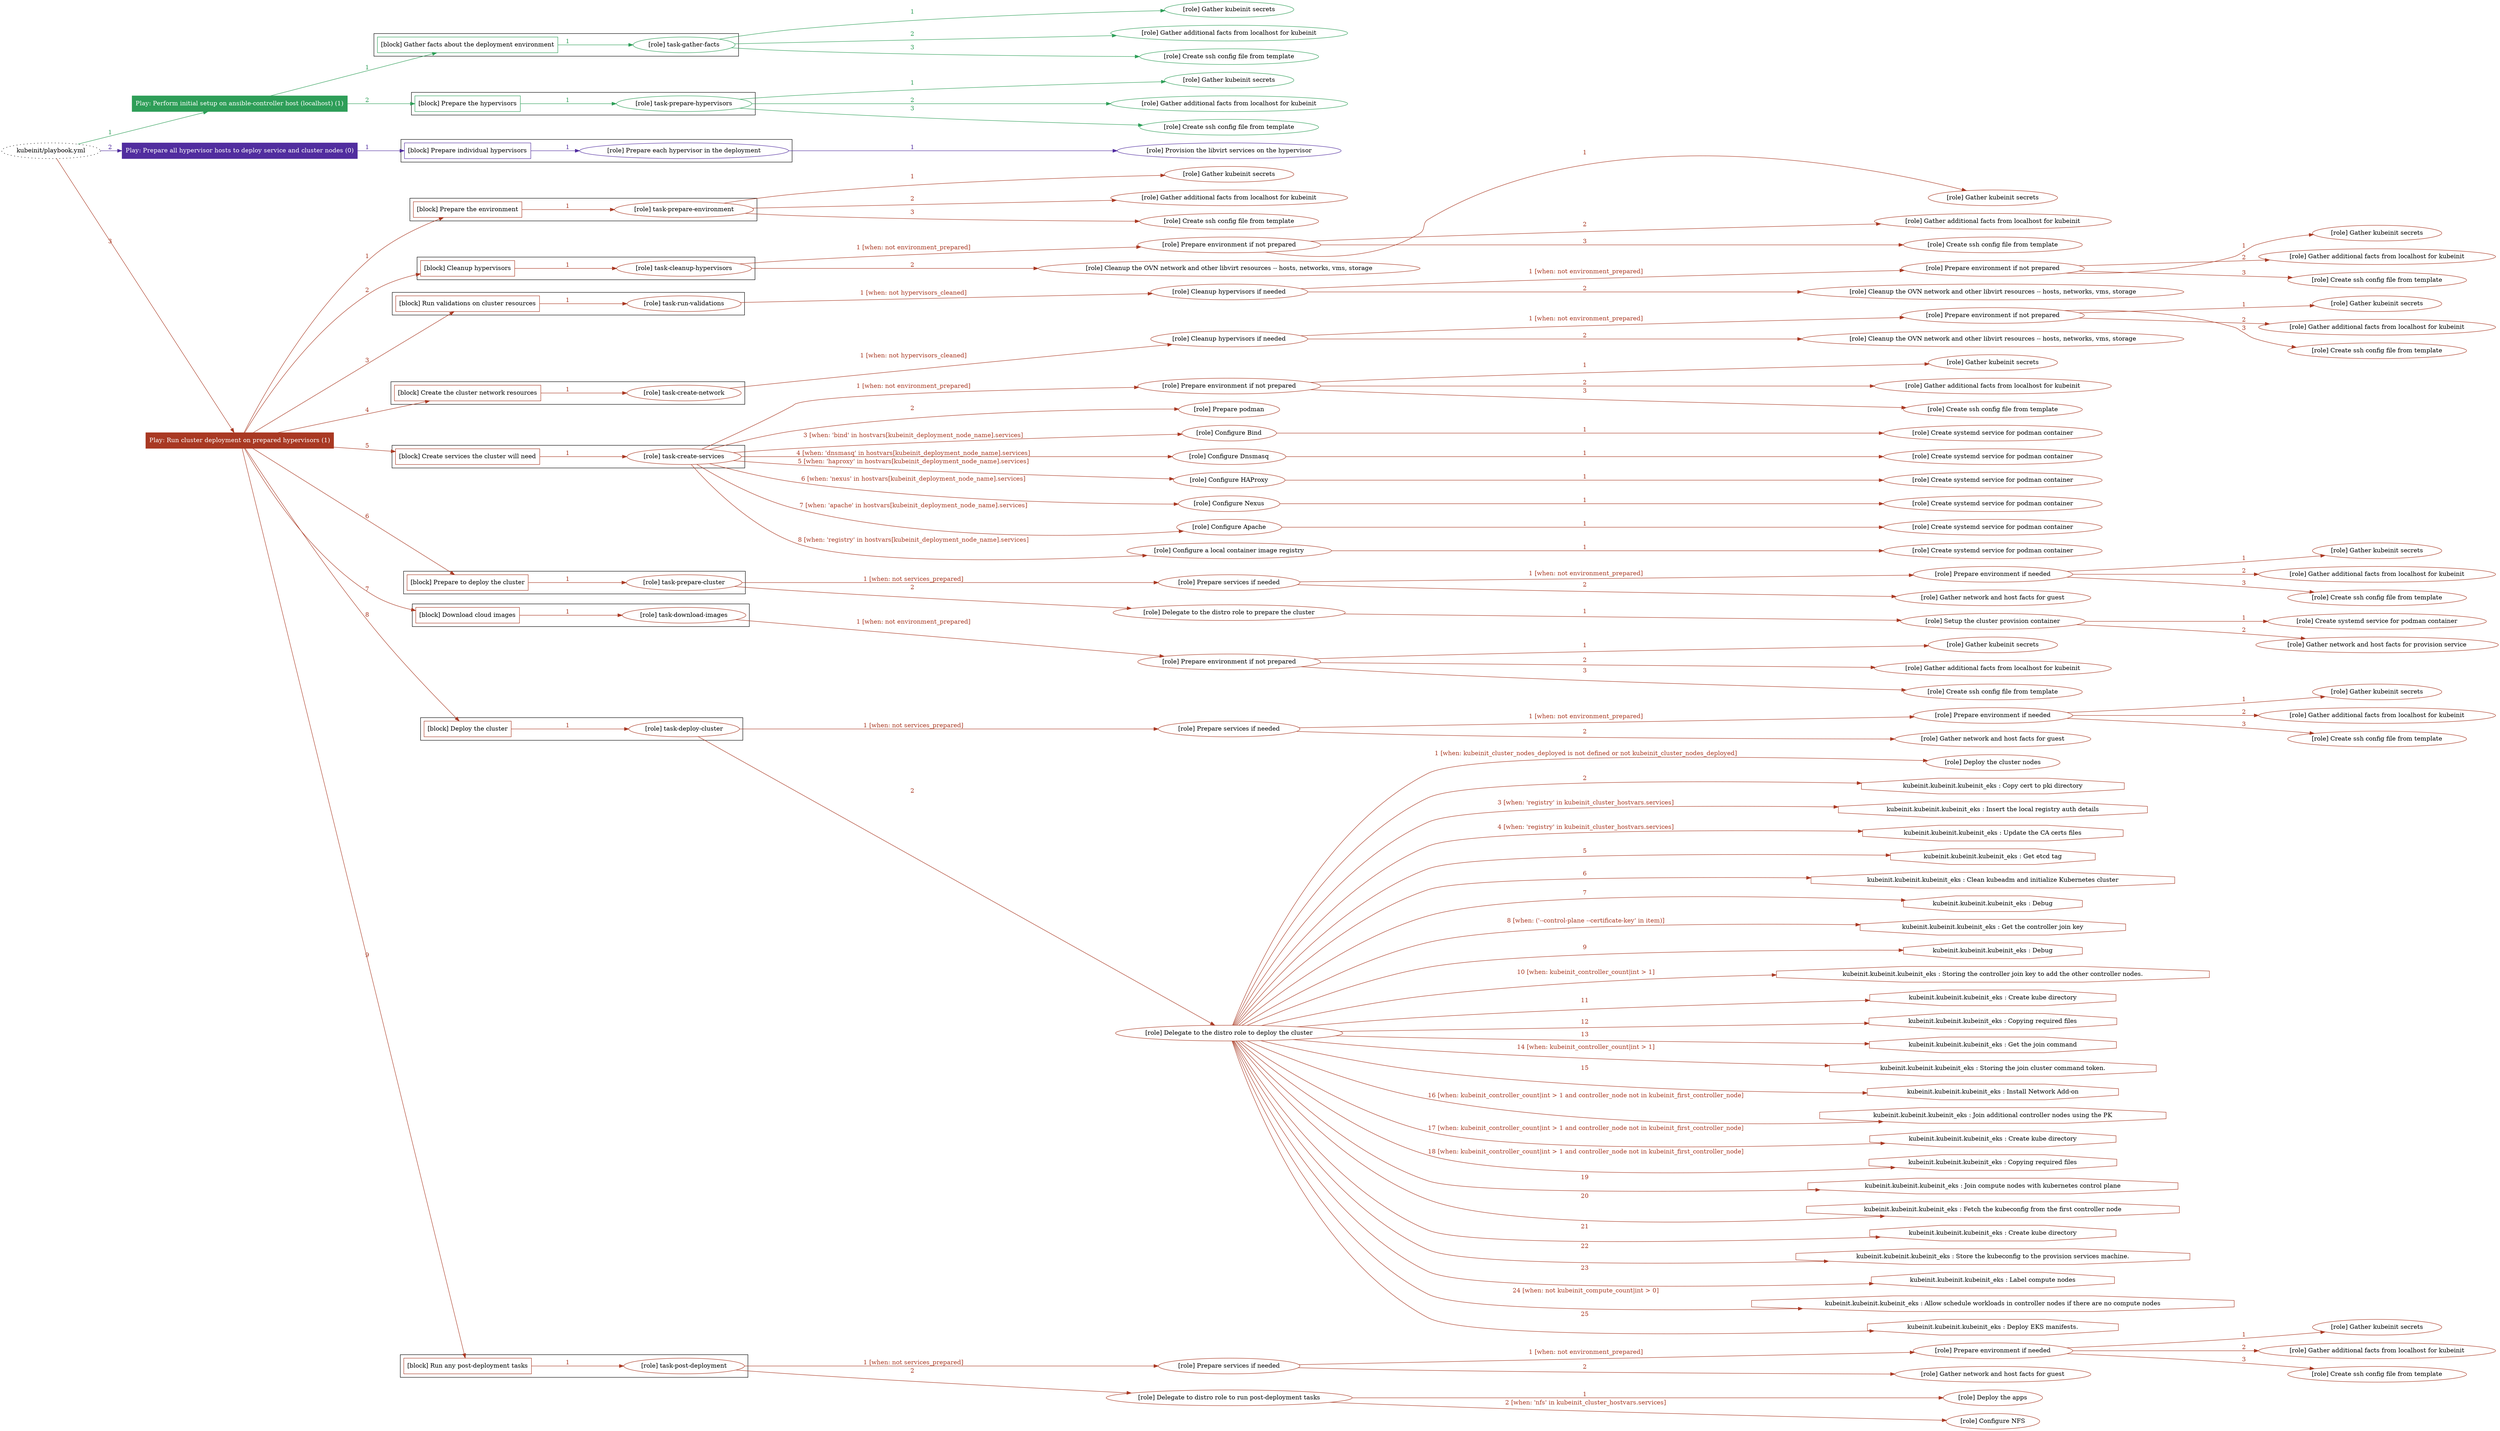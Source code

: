 digraph {
	graph [concentrate=true ordering=in rankdir=LR ratio=fill]
	edge [esep=5 sep=10]
	"kubeinit/playbook.yml" [URL="/home/runner/work/kubeinit/kubeinit/kubeinit/playbook.yml" id=playbook_929509b8 style=dotted]
	play_a7de0957 [label="Play: Perform initial setup on ansible-controller host (localhost) (1)" URL="/home/runner/work/kubeinit/kubeinit/kubeinit/playbook.yml" color="#2e9e58" fontcolor="#ffffff" id=play_a7de0957 shape=box style=filled tooltip=localhost]
	"kubeinit/playbook.yml" -> play_a7de0957 [label="1 " color="#2e9e58" fontcolor="#2e9e58" id=edge_74e0379c labeltooltip="1 " tooltip="1 "]
	subgraph "Gather kubeinit secrets" {
		role_e4b009ea [label="[role] Gather kubeinit secrets" URL="/home/runner/.ansible/collections/ansible_collections/kubeinit/kubeinit/roles/kubeinit_prepare/tasks/gather_kubeinit_facts.yml" color="#2e9e58" id=role_e4b009ea tooltip="Gather kubeinit secrets"]
	}
	subgraph "Gather additional facts from localhost for kubeinit" {
		role_6ecc01fb [label="[role] Gather additional facts from localhost for kubeinit" URL="/home/runner/.ansible/collections/ansible_collections/kubeinit/kubeinit/roles/kubeinit_prepare/tasks/gather_kubeinit_facts.yml" color="#2e9e58" id=role_6ecc01fb tooltip="Gather additional facts from localhost for kubeinit"]
	}
	subgraph "Create ssh config file from template" {
		role_7269801c [label="[role] Create ssh config file from template" URL="/home/runner/.ansible/collections/ansible_collections/kubeinit/kubeinit/roles/kubeinit_prepare/tasks/gather_kubeinit_facts.yml" color="#2e9e58" id=role_7269801c tooltip="Create ssh config file from template"]
	}
	subgraph "task-gather-facts" {
		role_0b125047 [label="[role] task-gather-facts" URL="/home/runner/work/kubeinit/kubeinit/kubeinit/playbook.yml" color="#2e9e58" id=role_0b125047 tooltip="task-gather-facts"]
		role_0b125047 -> role_e4b009ea [label="1 " color="#2e9e58" fontcolor="#2e9e58" id=edge_b37119e8 labeltooltip="1 " tooltip="1 "]
		role_0b125047 -> role_6ecc01fb [label="2 " color="#2e9e58" fontcolor="#2e9e58" id=edge_b61d05fc labeltooltip="2 " tooltip="2 "]
		role_0b125047 -> role_7269801c [label="3 " color="#2e9e58" fontcolor="#2e9e58" id=edge_65934ff9 labeltooltip="3 " tooltip="3 "]
	}
	subgraph "Gather kubeinit secrets" {
		role_c3716ffb [label="[role] Gather kubeinit secrets" URL="/home/runner/.ansible/collections/ansible_collections/kubeinit/kubeinit/roles/kubeinit_prepare/tasks/gather_kubeinit_facts.yml" color="#2e9e58" id=role_c3716ffb tooltip="Gather kubeinit secrets"]
	}
	subgraph "Gather additional facts from localhost for kubeinit" {
		role_d49ca750 [label="[role] Gather additional facts from localhost for kubeinit" URL="/home/runner/.ansible/collections/ansible_collections/kubeinit/kubeinit/roles/kubeinit_prepare/tasks/gather_kubeinit_facts.yml" color="#2e9e58" id=role_d49ca750 tooltip="Gather additional facts from localhost for kubeinit"]
	}
	subgraph "Create ssh config file from template" {
		role_971730e2 [label="[role] Create ssh config file from template" URL="/home/runner/.ansible/collections/ansible_collections/kubeinit/kubeinit/roles/kubeinit_prepare/tasks/gather_kubeinit_facts.yml" color="#2e9e58" id=role_971730e2 tooltip="Create ssh config file from template"]
	}
	subgraph "task-prepare-hypervisors" {
		role_3259714d [label="[role] task-prepare-hypervisors" URL="/home/runner/work/kubeinit/kubeinit/kubeinit/playbook.yml" color="#2e9e58" id=role_3259714d tooltip="task-prepare-hypervisors"]
		role_3259714d -> role_c3716ffb [label="1 " color="#2e9e58" fontcolor="#2e9e58" id=edge_ad3b9a0a labeltooltip="1 " tooltip="1 "]
		role_3259714d -> role_d49ca750 [label="2 " color="#2e9e58" fontcolor="#2e9e58" id=edge_572a6572 labeltooltip="2 " tooltip="2 "]
		role_3259714d -> role_971730e2 [label="3 " color="#2e9e58" fontcolor="#2e9e58" id=edge_ed250795 labeltooltip="3 " tooltip="3 "]
	}
	subgraph "Play: Perform initial setup on ansible-controller host (localhost) (1)" {
		play_a7de0957 -> block_5b4b49e7 [label=1 color="#2e9e58" fontcolor="#2e9e58" id=edge_e330174f labeltooltip=1 tooltip=1]
		subgraph cluster_block_5b4b49e7 {
			block_5b4b49e7 [label="[block] Gather facts about the deployment environment" URL="/home/runner/work/kubeinit/kubeinit/kubeinit/playbook.yml" color="#2e9e58" id=block_5b4b49e7 labeltooltip="Gather facts about the deployment environment" shape=box tooltip="Gather facts about the deployment environment"]
			block_5b4b49e7 -> role_0b125047 [label="1 " color="#2e9e58" fontcolor="#2e9e58" id=edge_b7bf0f36 labeltooltip="1 " tooltip="1 "]
		}
		play_a7de0957 -> block_30a3140c [label=2 color="#2e9e58" fontcolor="#2e9e58" id=edge_fcb5a6ab labeltooltip=2 tooltip=2]
		subgraph cluster_block_30a3140c {
			block_30a3140c [label="[block] Prepare the hypervisors" URL="/home/runner/work/kubeinit/kubeinit/kubeinit/playbook.yml" color="#2e9e58" id=block_30a3140c labeltooltip="Prepare the hypervisors" shape=box tooltip="Prepare the hypervisors"]
			block_30a3140c -> role_3259714d [label="1 " color="#2e9e58" fontcolor="#2e9e58" id=edge_c08095d6 labeltooltip="1 " tooltip="1 "]
		}
	}
	play_3c1daba5 [label="Play: Prepare all hypervisor hosts to deploy service and cluster nodes (0)" URL="/home/runner/work/kubeinit/kubeinit/kubeinit/playbook.yml" color="#512d9f" fontcolor="#ffffff" id=play_3c1daba5 shape=box style=filled tooltip="Play: Prepare all hypervisor hosts to deploy service and cluster nodes (0)"]
	"kubeinit/playbook.yml" -> play_3c1daba5 [label="2 " color="#512d9f" fontcolor="#512d9f" id=edge_dd2fa73d labeltooltip="2 " tooltip="2 "]
	subgraph "Provision the libvirt services on the hypervisor" {
		role_8c832a7b [label="[role] Provision the libvirt services on the hypervisor" URL="/home/runner/.ansible/collections/ansible_collections/kubeinit/kubeinit/roles/kubeinit_prepare/tasks/prepare_hypervisor.yml" color="#512d9f" id=role_8c832a7b tooltip="Provision the libvirt services on the hypervisor"]
	}
	subgraph "Prepare each hypervisor in the deployment" {
		role_7c8154df [label="[role] Prepare each hypervisor in the deployment" URL="/home/runner/work/kubeinit/kubeinit/kubeinit/playbook.yml" color="#512d9f" id=role_7c8154df tooltip="Prepare each hypervisor in the deployment"]
		role_7c8154df -> role_8c832a7b [label="1 " color="#512d9f" fontcolor="#512d9f" id=edge_bc65b745 labeltooltip="1 " tooltip="1 "]
	}
	subgraph "Play: Prepare all hypervisor hosts to deploy service and cluster nodes (0)" {
		play_3c1daba5 -> block_41402df5 [label=1 color="#512d9f" fontcolor="#512d9f" id=edge_1d45030a labeltooltip=1 tooltip=1]
		subgraph cluster_block_41402df5 {
			block_41402df5 [label="[block] Prepare individual hypervisors" URL="/home/runner/work/kubeinit/kubeinit/kubeinit/playbook.yml" color="#512d9f" id=block_41402df5 labeltooltip="Prepare individual hypervisors" shape=box tooltip="Prepare individual hypervisors"]
			block_41402df5 -> role_7c8154df [label="1 " color="#512d9f" fontcolor="#512d9f" id=edge_48c835b6 labeltooltip="1 " tooltip="1 "]
		}
	}
	play_01810317 [label="Play: Run cluster deployment on prepared hypervisors (1)" URL="/home/runner/work/kubeinit/kubeinit/kubeinit/playbook.yml" color="#a93923" fontcolor="#ffffff" id=play_01810317 shape=box style=filled tooltip=localhost]
	"kubeinit/playbook.yml" -> play_01810317 [label="3 " color="#a93923" fontcolor="#a93923" id=edge_86e1e51f labeltooltip="3 " tooltip="3 "]
	subgraph "Gather kubeinit secrets" {
		role_93a16e1d [label="[role] Gather kubeinit secrets" URL="/home/runner/.ansible/collections/ansible_collections/kubeinit/kubeinit/roles/kubeinit_prepare/tasks/gather_kubeinit_facts.yml" color="#a93923" id=role_93a16e1d tooltip="Gather kubeinit secrets"]
	}
	subgraph "Gather additional facts from localhost for kubeinit" {
		role_30919e88 [label="[role] Gather additional facts from localhost for kubeinit" URL="/home/runner/.ansible/collections/ansible_collections/kubeinit/kubeinit/roles/kubeinit_prepare/tasks/gather_kubeinit_facts.yml" color="#a93923" id=role_30919e88 tooltip="Gather additional facts from localhost for kubeinit"]
	}
	subgraph "Create ssh config file from template" {
		role_9b8306e0 [label="[role] Create ssh config file from template" URL="/home/runner/.ansible/collections/ansible_collections/kubeinit/kubeinit/roles/kubeinit_prepare/tasks/gather_kubeinit_facts.yml" color="#a93923" id=role_9b8306e0 tooltip="Create ssh config file from template"]
	}
	subgraph "task-prepare-environment" {
		role_ed6d29f5 [label="[role] task-prepare-environment" URL="/home/runner/work/kubeinit/kubeinit/kubeinit/playbook.yml" color="#a93923" id=role_ed6d29f5 tooltip="task-prepare-environment"]
		role_ed6d29f5 -> role_93a16e1d [label="1 " color="#a93923" fontcolor="#a93923" id=edge_1bf769b4 labeltooltip="1 " tooltip="1 "]
		role_ed6d29f5 -> role_30919e88 [label="2 " color="#a93923" fontcolor="#a93923" id=edge_03801ac3 labeltooltip="2 " tooltip="2 "]
		role_ed6d29f5 -> role_9b8306e0 [label="3 " color="#a93923" fontcolor="#a93923" id=edge_7b66a6e9 labeltooltip="3 " tooltip="3 "]
	}
	subgraph "Gather kubeinit secrets" {
		role_e60924bd [label="[role] Gather kubeinit secrets" URL="/home/runner/.ansible/collections/ansible_collections/kubeinit/kubeinit/roles/kubeinit_prepare/tasks/gather_kubeinit_facts.yml" color="#a93923" id=role_e60924bd tooltip="Gather kubeinit secrets"]
	}
	subgraph "Gather additional facts from localhost for kubeinit" {
		role_2000bdd0 [label="[role] Gather additional facts from localhost for kubeinit" URL="/home/runner/.ansible/collections/ansible_collections/kubeinit/kubeinit/roles/kubeinit_prepare/tasks/gather_kubeinit_facts.yml" color="#a93923" id=role_2000bdd0 tooltip="Gather additional facts from localhost for kubeinit"]
	}
	subgraph "Create ssh config file from template" {
		role_eaa293c6 [label="[role] Create ssh config file from template" URL="/home/runner/.ansible/collections/ansible_collections/kubeinit/kubeinit/roles/kubeinit_prepare/tasks/gather_kubeinit_facts.yml" color="#a93923" id=role_eaa293c6 tooltip="Create ssh config file from template"]
	}
	subgraph "Prepare environment if not prepared" {
		role_7a37cca3 [label="[role] Prepare environment if not prepared" URL="/home/runner/.ansible/collections/ansible_collections/kubeinit/kubeinit/roles/kubeinit_prepare/tasks/cleanup_hypervisors.yml" color="#a93923" id=role_7a37cca3 tooltip="Prepare environment if not prepared"]
		role_7a37cca3 -> role_e60924bd [label="1 " color="#a93923" fontcolor="#a93923" id=edge_67b0cb34 labeltooltip="1 " tooltip="1 "]
		role_7a37cca3 -> role_2000bdd0 [label="2 " color="#a93923" fontcolor="#a93923" id=edge_990752f6 labeltooltip="2 " tooltip="2 "]
		role_7a37cca3 -> role_eaa293c6 [label="3 " color="#a93923" fontcolor="#a93923" id=edge_1e9e115c labeltooltip="3 " tooltip="3 "]
	}
	subgraph "Cleanup the OVN network and other libvirt resources -- hosts, networks, vms, storage" {
		role_aa71f66b [label="[role] Cleanup the OVN network and other libvirt resources -- hosts, networks, vms, storage" URL="/home/runner/.ansible/collections/ansible_collections/kubeinit/kubeinit/roles/kubeinit_prepare/tasks/cleanup_hypervisors.yml" color="#a93923" id=role_aa71f66b tooltip="Cleanup the OVN network and other libvirt resources -- hosts, networks, vms, storage"]
	}
	subgraph "task-cleanup-hypervisors" {
		role_43d86804 [label="[role] task-cleanup-hypervisors" URL="/home/runner/work/kubeinit/kubeinit/kubeinit/playbook.yml" color="#a93923" id=role_43d86804 tooltip="task-cleanup-hypervisors"]
		role_43d86804 -> role_7a37cca3 [label="1 [when: not environment_prepared]" color="#a93923" fontcolor="#a93923" id=edge_99c01c65 labeltooltip="1 [when: not environment_prepared]" tooltip="1 [when: not environment_prepared]"]
		role_43d86804 -> role_aa71f66b [label="2 " color="#a93923" fontcolor="#a93923" id=edge_906cc14a labeltooltip="2 " tooltip="2 "]
	}
	subgraph "Gather kubeinit secrets" {
		role_5a381962 [label="[role] Gather kubeinit secrets" URL="/home/runner/.ansible/collections/ansible_collections/kubeinit/kubeinit/roles/kubeinit_prepare/tasks/gather_kubeinit_facts.yml" color="#a93923" id=role_5a381962 tooltip="Gather kubeinit secrets"]
	}
	subgraph "Gather additional facts from localhost for kubeinit" {
		role_d0d46f0e [label="[role] Gather additional facts from localhost for kubeinit" URL="/home/runner/.ansible/collections/ansible_collections/kubeinit/kubeinit/roles/kubeinit_prepare/tasks/gather_kubeinit_facts.yml" color="#a93923" id=role_d0d46f0e tooltip="Gather additional facts from localhost for kubeinit"]
	}
	subgraph "Create ssh config file from template" {
		role_f9811f6e [label="[role] Create ssh config file from template" URL="/home/runner/.ansible/collections/ansible_collections/kubeinit/kubeinit/roles/kubeinit_prepare/tasks/gather_kubeinit_facts.yml" color="#a93923" id=role_f9811f6e tooltip="Create ssh config file from template"]
	}
	subgraph "Prepare environment if not prepared" {
		role_43fd9b18 [label="[role] Prepare environment if not prepared" URL="/home/runner/.ansible/collections/ansible_collections/kubeinit/kubeinit/roles/kubeinit_prepare/tasks/cleanup_hypervisors.yml" color="#a93923" id=role_43fd9b18 tooltip="Prepare environment if not prepared"]
		role_43fd9b18 -> role_5a381962 [label="1 " color="#a93923" fontcolor="#a93923" id=edge_11c3fff2 labeltooltip="1 " tooltip="1 "]
		role_43fd9b18 -> role_d0d46f0e [label="2 " color="#a93923" fontcolor="#a93923" id=edge_a5b4b0e0 labeltooltip="2 " tooltip="2 "]
		role_43fd9b18 -> role_f9811f6e [label="3 " color="#a93923" fontcolor="#a93923" id=edge_1ea2e23b labeltooltip="3 " tooltip="3 "]
	}
	subgraph "Cleanup the OVN network and other libvirt resources -- hosts, networks, vms, storage" {
		role_9b5d19d7 [label="[role] Cleanup the OVN network and other libvirt resources -- hosts, networks, vms, storage" URL="/home/runner/.ansible/collections/ansible_collections/kubeinit/kubeinit/roles/kubeinit_prepare/tasks/cleanup_hypervisors.yml" color="#a93923" id=role_9b5d19d7 tooltip="Cleanup the OVN network and other libvirt resources -- hosts, networks, vms, storage"]
	}
	subgraph "Cleanup hypervisors if needed" {
		role_b0f97eac [label="[role] Cleanup hypervisors if needed" URL="/home/runner/.ansible/collections/ansible_collections/kubeinit/kubeinit/roles/kubeinit_validations/tasks/main.yml" color="#a93923" id=role_b0f97eac tooltip="Cleanup hypervisors if needed"]
		role_b0f97eac -> role_43fd9b18 [label="1 [when: not environment_prepared]" color="#a93923" fontcolor="#a93923" id=edge_95f950b6 labeltooltip="1 [when: not environment_prepared]" tooltip="1 [when: not environment_prepared]"]
		role_b0f97eac -> role_9b5d19d7 [label="2 " color="#a93923" fontcolor="#a93923" id=edge_04b6a3b3 labeltooltip="2 " tooltip="2 "]
	}
	subgraph "task-run-validations" {
		role_34e97a2b [label="[role] task-run-validations" URL="/home/runner/work/kubeinit/kubeinit/kubeinit/playbook.yml" color="#a93923" id=role_34e97a2b tooltip="task-run-validations"]
		role_34e97a2b -> role_b0f97eac [label="1 [when: not hypervisors_cleaned]" color="#a93923" fontcolor="#a93923" id=edge_cd976067 labeltooltip="1 [when: not hypervisors_cleaned]" tooltip="1 [when: not hypervisors_cleaned]"]
	}
	subgraph "Gather kubeinit secrets" {
		role_fd5c3713 [label="[role] Gather kubeinit secrets" URL="/home/runner/.ansible/collections/ansible_collections/kubeinit/kubeinit/roles/kubeinit_prepare/tasks/gather_kubeinit_facts.yml" color="#a93923" id=role_fd5c3713 tooltip="Gather kubeinit secrets"]
	}
	subgraph "Gather additional facts from localhost for kubeinit" {
		role_77ee71cc [label="[role] Gather additional facts from localhost for kubeinit" URL="/home/runner/.ansible/collections/ansible_collections/kubeinit/kubeinit/roles/kubeinit_prepare/tasks/gather_kubeinit_facts.yml" color="#a93923" id=role_77ee71cc tooltip="Gather additional facts from localhost for kubeinit"]
	}
	subgraph "Create ssh config file from template" {
		role_4a2cd01f [label="[role] Create ssh config file from template" URL="/home/runner/.ansible/collections/ansible_collections/kubeinit/kubeinit/roles/kubeinit_prepare/tasks/gather_kubeinit_facts.yml" color="#a93923" id=role_4a2cd01f tooltip="Create ssh config file from template"]
	}
	subgraph "Prepare environment if not prepared" {
		role_a8c6fff4 [label="[role] Prepare environment if not prepared" URL="/home/runner/.ansible/collections/ansible_collections/kubeinit/kubeinit/roles/kubeinit_prepare/tasks/cleanup_hypervisors.yml" color="#a93923" id=role_a8c6fff4 tooltip="Prepare environment if not prepared"]
		role_a8c6fff4 -> role_fd5c3713 [label="1 " color="#a93923" fontcolor="#a93923" id=edge_e3286121 labeltooltip="1 " tooltip="1 "]
		role_a8c6fff4 -> role_77ee71cc [label="2 " color="#a93923" fontcolor="#a93923" id=edge_4eba1ffb labeltooltip="2 " tooltip="2 "]
		role_a8c6fff4 -> role_4a2cd01f [label="3 " color="#a93923" fontcolor="#a93923" id=edge_4b63a3a1 labeltooltip="3 " tooltip="3 "]
	}
	subgraph "Cleanup the OVN network and other libvirt resources -- hosts, networks, vms, storage" {
		role_8feeb11c [label="[role] Cleanup the OVN network and other libvirt resources -- hosts, networks, vms, storage" URL="/home/runner/.ansible/collections/ansible_collections/kubeinit/kubeinit/roles/kubeinit_prepare/tasks/cleanup_hypervisors.yml" color="#a93923" id=role_8feeb11c tooltip="Cleanup the OVN network and other libvirt resources -- hosts, networks, vms, storage"]
	}
	subgraph "Cleanup hypervisors if needed" {
		role_d5de89a9 [label="[role] Cleanup hypervisors if needed" URL="/home/runner/.ansible/collections/ansible_collections/kubeinit/kubeinit/roles/kubeinit_libvirt/tasks/create_network.yml" color="#a93923" id=role_d5de89a9 tooltip="Cleanup hypervisors if needed"]
		role_d5de89a9 -> role_a8c6fff4 [label="1 [when: not environment_prepared]" color="#a93923" fontcolor="#a93923" id=edge_9b3bcb90 labeltooltip="1 [when: not environment_prepared]" tooltip="1 [when: not environment_prepared]"]
		role_d5de89a9 -> role_8feeb11c [label="2 " color="#a93923" fontcolor="#a93923" id=edge_ecd1f90d labeltooltip="2 " tooltip="2 "]
	}
	subgraph "task-create-network" {
		role_3d10a538 [label="[role] task-create-network" URL="/home/runner/work/kubeinit/kubeinit/kubeinit/playbook.yml" color="#a93923" id=role_3d10a538 tooltip="task-create-network"]
		role_3d10a538 -> role_d5de89a9 [label="1 [when: not hypervisors_cleaned]" color="#a93923" fontcolor="#a93923" id=edge_8a1ab251 labeltooltip="1 [when: not hypervisors_cleaned]" tooltip="1 [when: not hypervisors_cleaned]"]
	}
	subgraph "Gather kubeinit secrets" {
		role_a116c6ff [label="[role] Gather kubeinit secrets" URL="/home/runner/.ansible/collections/ansible_collections/kubeinit/kubeinit/roles/kubeinit_prepare/tasks/gather_kubeinit_facts.yml" color="#a93923" id=role_a116c6ff tooltip="Gather kubeinit secrets"]
	}
	subgraph "Gather additional facts from localhost for kubeinit" {
		role_469d3b3e [label="[role] Gather additional facts from localhost for kubeinit" URL="/home/runner/.ansible/collections/ansible_collections/kubeinit/kubeinit/roles/kubeinit_prepare/tasks/gather_kubeinit_facts.yml" color="#a93923" id=role_469d3b3e tooltip="Gather additional facts from localhost for kubeinit"]
	}
	subgraph "Create ssh config file from template" {
		role_311c5be7 [label="[role] Create ssh config file from template" URL="/home/runner/.ansible/collections/ansible_collections/kubeinit/kubeinit/roles/kubeinit_prepare/tasks/gather_kubeinit_facts.yml" color="#a93923" id=role_311c5be7 tooltip="Create ssh config file from template"]
	}
	subgraph "Prepare environment if not prepared" {
		role_01bd5de0 [label="[role] Prepare environment if not prepared" URL="/home/runner/.ansible/collections/ansible_collections/kubeinit/kubeinit/roles/kubeinit_services/tasks/main.yml" color="#a93923" id=role_01bd5de0 tooltip="Prepare environment if not prepared"]
		role_01bd5de0 -> role_a116c6ff [label="1 " color="#a93923" fontcolor="#a93923" id=edge_efa1cef9 labeltooltip="1 " tooltip="1 "]
		role_01bd5de0 -> role_469d3b3e [label="2 " color="#a93923" fontcolor="#a93923" id=edge_17bfd0a3 labeltooltip="2 " tooltip="2 "]
		role_01bd5de0 -> role_311c5be7 [label="3 " color="#a93923" fontcolor="#a93923" id=edge_3158e2f9 labeltooltip="3 " tooltip="3 "]
	}
	subgraph "Prepare podman" {
		role_76a6b59a [label="[role] Prepare podman" URL="/home/runner/.ansible/collections/ansible_collections/kubeinit/kubeinit/roles/kubeinit_services/tasks/00_create_service_pod.yml" color="#a93923" id=role_76a6b59a tooltip="Prepare podman"]
	}
	subgraph "Create systemd service for podman container" {
		role_865185cb [label="[role] Create systemd service for podman container" URL="/home/runner/.ansible/collections/ansible_collections/kubeinit/kubeinit/roles/kubeinit_bind/tasks/main.yml" color="#a93923" id=role_865185cb tooltip="Create systemd service for podman container"]
	}
	subgraph "Configure Bind" {
		role_e86f0e1a [label="[role] Configure Bind" URL="/home/runner/.ansible/collections/ansible_collections/kubeinit/kubeinit/roles/kubeinit_services/tasks/start_services_containers.yml" color="#a93923" id=role_e86f0e1a tooltip="Configure Bind"]
		role_e86f0e1a -> role_865185cb [label="1 " color="#a93923" fontcolor="#a93923" id=edge_54eb2cb7 labeltooltip="1 " tooltip="1 "]
	}
	subgraph "Create systemd service for podman container" {
		role_03baafa9 [label="[role] Create systemd service for podman container" URL="/home/runner/.ansible/collections/ansible_collections/kubeinit/kubeinit/roles/kubeinit_dnsmasq/tasks/main.yml" color="#a93923" id=role_03baafa9 tooltip="Create systemd service for podman container"]
	}
	subgraph "Configure Dnsmasq" {
		role_5f5a081c [label="[role] Configure Dnsmasq" URL="/home/runner/.ansible/collections/ansible_collections/kubeinit/kubeinit/roles/kubeinit_services/tasks/start_services_containers.yml" color="#a93923" id=role_5f5a081c tooltip="Configure Dnsmasq"]
		role_5f5a081c -> role_03baafa9 [label="1 " color="#a93923" fontcolor="#a93923" id=edge_29ef76c5 labeltooltip="1 " tooltip="1 "]
	}
	subgraph "Create systemd service for podman container" {
		role_8a965f01 [label="[role] Create systemd service for podman container" URL="/home/runner/.ansible/collections/ansible_collections/kubeinit/kubeinit/roles/kubeinit_haproxy/tasks/main.yml" color="#a93923" id=role_8a965f01 tooltip="Create systemd service for podman container"]
	}
	subgraph "Configure HAProxy" {
		role_da06e6fb [label="[role] Configure HAProxy" URL="/home/runner/.ansible/collections/ansible_collections/kubeinit/kubeinit/roles/kubeinit_services/tasks/start_services_containers.yml" color="#a93923" id=role_da06e6fb tooltip="Configure HAProxy"]
		role_da06e6fb -> role_8a965f01 [label="1 " color="#a93923" fontcolor="#a93923" id=edge_5d1308a1 labeltooltip="1 " tooltip="1 "]
	}
	subgraph "Create systemd service for podman container" {
		role_bf163a57 [label="[role] Create systemd service for podman container" URL="/home/runner/.ansible/collections/ansible_collections/kubeinit/kubeinit/roles/kubeinit_nexus/tasks/main.yml" color="#a93923" id=role_bf163a57 tooltip="Create systemd service for podman container"]
	}
	subgraph "Configure Nexus" {
		role_10e1c156 [label="[role] Configure Nexus" URL="/home/runner/.ansible/collections/ansible_collections/kubeinit/kubeinit/roles/kubeinit_services/tasks/start_services_containers.yml" color="#a93923" id=role_10e1c156 tooltip="Configure Nexus"]
		role_10e1c156 -> role_bf163a57 [label="1 " color="#a93923" fontcolor="#a93923" id=edge_9f4eab52 labeltooltip="1 " tooltip="1 "]
	}
	subgraph "Create systemd service for podman container" {
		role_1307ecd2 [label="[role] Create systemd service for podman container" URL="/home/runner/.ansible/collections/ansible_collections/kubeinit/kubeinit/roles/kubeinit_apache/tasks/main.yml" color="#a93923" id=role_1307ecd2 tooltip="Create systemd service for podman container"]
	}
	subgraph "Configure Apache" {
		role_8f69de41 [label="[role] Configure Apache" URL="/home/runner/.ansible/collections/ansible_collections/kubeinit/kubeinit/roles/kubeinit_services/tasks/start_services_containers.yml" color="#a93923" id=role_8f69de41 tooltip="Configure Apache"]
		role_8f69de41 -> role_1307ecd2 [label="1 " color="#a93923" fontcolor="#a93923" id=edge_76b08245 labeltooltip="1 " tooltip="1 "]
	}
	subgraph "Create systemd service for podman container" {
		role_32f008ed [label="[role] Create systemd service for podman container" URL="/home/runner/.ansible/collections/ansible_collections/kubeinit/kubeinit/roles/kubeinit_registry/tasks/main.yml" color="#a93923" id=role_32f008ed tooltip="Create systemd service for podman container"]
	}
	subgraph "Configure a local container image registry" {
		role_b2b766d6 [label="[role] Configure a local container image registry" URL="/home/runner/.ansible/collections/ansible_collections/kubeinit/kubeinit/roles/kubeinit_services/tasks/start_services_containers.yml" color="#a93923" id=role_b2b766d6 tooltip="Configure a local container image registry"]
		role_b2b766d6 -> role_32f008ed [label="1 " color="#a93923" fontcolor="#a93923" id=edge_466f9bd8 labeltooltip="1 " tooltip="1 "]
	}
	subgraph "task-create-services" {
		role_ec206b45 [label="[role] task-create-services" URL="/home/runner/work/kubeinit/kubeinit/kubeinit/playbook.yml" color="#a93923" id=role_ec206b45 tooltip="task-create-services"]
		role_ec206b45 -> role_01bd5de0 [label="1 [when: not environment_prepared]" color="#a93923" fontcolor="#a93923" id=edge_b10a3fa5 labeltooltip="1 [when: not environment_prepared]" tooltip="1 [when: not environment_prepared]"]
		role_ec206b45 -> role_76a6b59a [label="2 " color="#a93923" fontcolor="#a93923" id=edge_89214518 labeltooltip="2 " tooltip="2 "]
		role_ec206b45 -> role_e86f0e1a [label="3 [when: 'bind' in hostvars[kubeinit_deployment_node_name].services]" color="#a93923" fontcolor="#a93923" id=edge_adddb23a labeltooltip="3 [when: 'bind' in hostvars[kubeinit_deployment_node_name].services]" tooltip="3 [when: 'bind' in hostvars[kubeinit_deployment_node_name].services]"]
		role_ec206b45 -> role_5f5a081c [label="4 [when: 'dnsmasq' in hostvars[kubeinit_deployment_node_name].services]" color="#a93923" fontcolor="#a93923" id=edge_0a3c0843 labeltooltip="4 [when: 'dnsmasq' in hostvars[kubeinit_deployment_node_name].services]" tooltip="4 [when: 'dnsmasq' in hostvars[kubeinit_deployment_node_name].services]"]
		role_ec206b45 -> role_da06e6fb [label="5 [when: 'haproxy' in hostvars[kubeinit_deployment_node_name].services]" color="#a93923" fontcolor="#a93923" id=edge_42ae285a labeltooltip="5 [when: 'haproxy' in hostvars[kubeinit_deployment_node_name].services]" tooltip="5 [when: 'haproxy' in hostvars[kubeinit_deployment_node_name].services]"]
		role_ec206b45 -> role_10e1c156 [label="6 [when: 'nexus' in hostvars[kubeinit_deployment_node_name].services]" color="#a93923" fontcolor="#a93923" id=edge_67afe8b0 labeltooltip="6 [when: 'nexus' in hostvars[kubeinit_deployment_node_name].services]" tooltip="6 [when: 'nexus' in hostvars[kubeinit_deployment_node_name].services]"]
		role_ec206b45 -> role_8f69de41 [label="7 [when: 'apache' in hostvars[kubeinit_deployment_node_name].services]" color="#a93923" fontcolor="#a93923" id=edge_9293a92c labeltooltip="7 [when: 'apache' in hostvars[kubeinit_deployment_node_name].services]" tooltip="7 [when: 'apache' in hostvars[kubeinit_deployment_node_name].services]"]
		role_ec206b45 -> role_b2b766d6 [label="8 [when: 'registry' in hostvars[kubeinit_deployment_node_name].services]" color="#a93923" fontcolor="#a93923" id=edge_9570faad labeltooltip="8 [when: 'registry' in hostvars[kubeinit_deployment_node_name].services]" tooltip="8 [when: 'registry' in hostvars[kubeinit_deployment_node_name].services]"]
	}
	subgraph "Gather kubeinit secrets" {
		role_40646a11 [label="[role] Gather kubeinit secrets" URL="/home/runner/.ansible/collections/ansible_collections/kubeinit/kubeinit/roles/kubeinit_prepare/tasks/gather_kubeinit_facts.yml" color="#a93923" id=role_40646a11 tooltip="Gather kubeinit secrets"]
	}
	subgraph "Gather additional facts from localhost for kubeinit" {
		role_81b8a820 [label="[role] Gather additional facts from localhost for kubeinit" URL="/home/runner/.ansible/collections/ansible_collections/kubeinit/kubeinit/roles/kubeinit_prepare/tasks/gather_kubeinit_facts.yml" color="#a93923" id=role_81b8a820 tooltip="Gather additional facts from localhost for kubeinit"]
	}
	subgraph "Create ssh config file from template" {
		role_ae1c0656 [label="[role] Create ssh config file from template" URL="/home/runner/.ansible/collections/ansible_collections/kubeinit/kubeinit/roles/kubeinit_prepare/tasks/gather_kubeinit_facts.yml" color="#a93923" id=role_ae1c0656 tooltip="Create ssh config file from template"]
	}
	subgraph "Prepare environment if needed" {
		role_44c20157 [label="[role] Prepare environment if needed" URL="/home/runner/.ansible/collections/ansible_collections/kubeinit/kubeinit/roles/kubeinit_services/tasks/prepare_services.yml" color="#a93923" id=role_44c20157 tooltip="Prepare environment if needed"]
		role_44c20157 -> role_40646a11 [label="1 " color="#a93923" fontcolor="#a93923" id=edge_5d7bb06e labeltooltip="1 " tooltip="1 "]
		role_44c20157 -> role_81b8a820 [label="2 " color="#a93923" fontcolor="#a93923" id=edge_65cea95e labeltooltip="2 " tooltip="2 "]
		role_44c20157 -> role_ae1c0656 [label="3 " color="#a93923" fontcolor="#a93923" id=edge_0b82292c labeltooltip="3 " tooltip="3 "]
	}
	subgraph "Gather network and host facts for guest" {
		role_91c946bd [label="[role] Gather network and host facts for guest" URL="/home/runner/.ansible/collections/ansible_collections/kubeinit/kubeinit/roles/kubeinit_services/tasks/prepare_services.yml" color="#a93923" id=role_91c946bd tooltip="Gather network and host facts for guest"]
	}
	subgraph "Prepare services if needed" {
		role_0a4327b9 [label="[role] Prepare services if needed" URL="/home/runner/.ansible/collections/ansible_collections/kubeinit/kubeinit/roles/kubeinit_prepare/tasks/prepare_cluster.yml" color="#a93923" id=role_0a4327b9 tooltip="Prepare services if needed"]
		role_0a4327b9 -> role_44c20157 [label="1 [when: not environment_prepared]" color="#a93923" fontcolor="#a93923" id=edge_9ba1822a labeltooltip="1 [when: not environment_prepared]" tooltip="1 [when: not environment_prepared]"]
		role_0a4327b9 -> role_91c946bd [label="2 " color="#a93923" fontcolor="#a93923" id=edge_4e083542 labeltooltip="2 " tooltip="2 "]
	}
	subgraph "Create systemd service for podman container" {
		role_2b94e5cf [label="[role] Create systemd service for podman container" URL="/home/runner/.ansible/collections/ansible_collections/kubeinit/kubeinit/roles/kubeinit_services/tasks/create_provision_container.yml" color="#a93923" id=role_2b94e5cf tooltip="Create systemd service for podman container"]
	}
	subgraph "Gather network and host facts for provision service" {
		role_6512630a [label="[role] Gather network and host facts for provision service" URL="/home/runner/.ansible/collections/ansible_collections/kubeinit/kubeinit/roles/kubeinit_services/tasks/create_provision_container.yml" color="#a93923" id=role_6512630a tooltip="Gather network and host facts for provision service"]
	}
	subgraph "Setup the cluster provision container" {
		role_060dfa91 [label="[role] Setup the cluster provision container" URL="/home/runner/.ansible/collections/ansible_collections/kubeinit/kubeinit/roles/kubeinit_eks/tasks/prepare_cluster.yml" color="#a93923" id=role_060dfa91 tooltip="Setup the cluster provision container"]
		role_060dfa91 -> role_2b94e5cf [label="1 " color="#a93923" fontcolor="#a93923" id=edge_cc05d1ec labeltooltip="1 " tooltip="1 "]
		role_060dfa91 -> role_6512630a [label="2 " color="#a93923" fontcolor="#a93923" id=edge_74270103 labeltooltip="2 " tooltip="2 "]
	}
	subgraph "Delegate to the distro role to prepare the cluster" {
		role_7e9b7a78 [label="[role] Delegate to the distro role to prepare the cluster" URL="/home/runner/.ansible/collections/ansible_collections/kubeinit/kubeinit/roles/kubeinit_prepare/tasks/prepare_cluster.yml" color="#a93923" id=role_7e9b7a78 tooltip="Delegate to the distro role to prepare the cluster"]
		role_7e9b7a78 -> role_060dfa91 [label="1 " color="#a93923" fontcolor="#a93923" id=edge_2f060e66 labeltooltip="1 " tooltip="1 "]
	}
	subgraph "task-prepare-cluster" {
		role_efc74f5c [label="[role] task-prepare-cluster" URL="/home/runner/work/kubeinit/kubeinit/kubeinit/playbook.yml" color="#a93923" id=role_efc74f5c tooltip="task-prepare-cluster"]
		role_efc74f5c -> role_0a4327b9 [label="1 [when: not services_prepared]" color="#a93923" fontcolor="#a93923" id=edge_700303eb labeltooltip="1 [when: not services_prepared]" tooltip="1 [when: not services_prepared]"]
		role_efc74f5c -> role_7e9b7a78 [label="2 " color="#a93923" fontcolor="#a93923" id=edge_8c777d1e labeltooltip="2 " tooltip="2 "]
	}
	subgraph "Gather kubeinit secrets" {
		role_95cf3710 [label="[role] Gather kubeinit secrets" URL="/home/runner/.ansible/collections/ansible_collections/kubeinit/kubeinit/roles/kubeinit_prepare/tasks/gather_kubeinit_facts.yml" color="#a93923" id=role_95cf3710 tooltip="Gather kubeinit secrets"]
	}
	subgraph "Gather additional facts from localhost for kubeinit" {
		role_5cee5f94 [label="[role] Gather additional facts from localhost for kubeinit" URL="/home/runner/.ansible/collections/ansible_collections/kubeinit/kubeinit/roles/kubeinit_prepare/tasks/gather_kubeinit_facts.yml" color="#a93923" id=role_5cee5f94 tooltip="Gather additional facts from localhost for kubeinit"]
	}
	subgraph "Create ssh config file from template" {
		role_d4008869 [label="[role] Create ssh config file from template" URL="/home/runner/.ansible/collections/ansible_collections/kubeinit/kubeinit/roles/kubeinit_prepare/tasks/gather_kubeinit_facts.yml" color="#a93923" id=role_d4008869 tooltip="Create ssh config file from template"]
	}
	subgraph "Prepare environment if not prepared" {
		role_70fe3046 [label="[role] Prepare environment if not prepared" URL="/home/runner/.ansible/collections/ansible_collections/kubeinit/kubeinit/roles/kubeinit_libvirt/tasks/download_cloud_images.yml" color="#a93923" id=role_70fe3046 tooltip="Prepare environment if not prepared"]
		role_70fe3046 -> role_95cf3710 [label="1 " color="#a93923" fontcolor="#a93923" id=edge_959209a2 labeltooltip="1 " tooltip="1 "]
		role_70fe3046 -> role_5cee5f94 [label="2 " color="#a93923" fontcolor="#a93923" id=edge_081b2f42 labeltooltip="2 " tooltip="2 "]
		role_70fe3046 -> role_d4008869 [label="3 " color="#a93923" fontcolor="#a93923" id=edge_03321c49 labeltooltip="3 " tooltip="3 "]
	}
	subgraph "task-download-images" {
		role_c5d9d499 [label="[role] task-download-images" URL="/home/runner/work/kubeinit/kubeinit/kubeinit/playbook.yml" color="#a93923" id=role_c5d9d499 tooltip="task-download-images"]
		role_c5d9d499 -> role_70fe3046 [label="1 [when: not environment_prepared]" color="#a93923" fontcolor="#a93923" id=edge_592a6012 labeltooltip="1 [when: not environment_prepared]" tooltip="1 [when: not environment_prepared]"]
	}
	subgraph "Gather kubeinit secrets" {
		role_f6e4e72c [label="[role] Gather kubeinit secrets" URL="/home/runner/.ansible/collections/ansible_collections/kubeinit/kubeinit/roles/kubeinit_prepare/tasks/gather_kubeinit_facts.yml" color="#a93923" id=role_f6e4e72c tooltip="Gather kubeinit secrets"]
	}
	subgraph "Gather additional facts from localhost for kubeinit" {
		role_3b1f6500 [label="[role] Gather additional facts from localhost for kubeinit" URL="/home/runner/.ansible/collections/ansible_collections/kubeinit/kubeinit/roles/kubeinit_prepare/tasks/gather_kubeinit_facts.yml" color="#a93923" id=role_3b1f6500 tooltip="Gather additional facts from localhost for kubeinit"]
	}
	subgraph "Create ssh config file from template" {
		role_3a7801ac [label="[role] Create ssh config file from template" URL="/home/runner/.ansible/collections/ansible_collections/kubeinit/kubeinit/roles/kubeinit_prepare/tasks/gather_kubeinit_facts.yml" color="#a93923" id=role_3a7801ac tooltip="Create ssh config file from template"]
	}
	subgraph "Prepare environment if needed" {
		role_142c636a [label="[role] Prepare environment if needed" URL="/home/runner/.ansible/collections/ansible_collections/kubeinit/kubeinit/roles/kubeinit_services/tasks/prepare_services.yml" color="#a93923" id=role_142c636a tooltip="Prepare environment if needed"]
		role_142c636a -> role_f6e4e72c [label="1 " color="#a93923" fontcolor="#a93923" id=edge_c3b35fa9 labeltooltip="1 " tooltip="1 "]
		role_142c636a -> role_3b1f6500 [label="2 " color="#a93923" fontcolor="#a93923" id=edge_c33b64e2 labeltooltip="2 " tooltip="2 "]
		role_142c636a -> role_3a7801ac [label="3 " color="#a93923" fontcolor="#a93923" id=edge_f3d72a7e labeltooltip="3 " tooltip="3 "]
	}
	subgraph "Gather network and host facts for guest" {
		role_51161f07 [label="[role] Gather network and host facts for guest" URL="/home/runner/.ansible/collections/ansible_collections/kubeinit/kubeinit/roles/kubeinit_services/tasks/prepare_services.yml" color="#a93923" id=role_51161f07 tooltip="Gather network and host facts for guest"]
	}
	subgraph "Prepare services if needed" {
		role_1179a922 [label="[role] Prepare services if needed" URL="/home/runner/.ansible/collections/ansible_collections/kubeinit/kubeinit/roles/kubeinit_prepare/tasks/deploy_cluster.yml" color="#a93923" id=role_1179a922 tooltip="Prepare services if needed"]
		role_1179a922 -> role_142c636a [label="1 [when: not environment_prepared]" color="#a93923" fontcolor="#a93923" id=edge_bb9df298 labeltooltip="1 [when: not environment_prepared]" tooltip="1 [when: not environment_prepared]"]
		role_1179a922 -> role_51161f07 [label="2 " color="#a93923" fontcolor="#a93923" id=edge_401e7909 labeltooltip="2 " tooltip="2 "]
	}
	subgraph "Deploy the cluster nodes" {
		role_9d5f4450 [label="[role] Deploy the cluster nodes" URL="/home/runner/.ansible/collections/ansible_collections/kubeinit/kubeinit/roles/kubeinit_eks/tasks/main.yml" color="#a93923" id=role_9d5f4450 tooltip="Deploy the cluster nodes"]
	}
	subgraph "Delegate to the distro role to deploy the cluster" {
		role_642ec4f3 [label="[role] Delegate to the distro role to deploy the cluster" URL="/home/runner/.ansible/collections/ansible_collections/kubeinit/kubeinit/roles/kubeinit_prepare/tasks/deploy_cluster.yml" color="#a93923" id=role_642ec4f3 tooltip="Delegate to the distro role to deploy the cluster"]
		role_642ec4f3 -> role_9d5f4450 [label="1 [when: kubeinit_cluster_nodes_deployed is not defined or not kubeinit_cluster_nodes_deployed]" color="#a93923" fontcolor="#a93923" id=edge_6a64416d labeltooltip="1 [when: kubeinit_cluster_nodes_deployed is not defined or not kubeinit_cluster_nodes_deployed]" tooltip="1 [when: kubeinit_cluster_nodes_deployed is not defined or not kubeinit_cluster_nodes_deployed]"]
		task_7f316908 [label="kubeinit.kubeinit.kubeinit_eks : Copy cert to pki directory" URL="/home/runner/.ansible/collections/ansible_collections/kubeinit/kubeinit/roles/kubeinit_eks/tasks/main.yml" color="#a93923" id=task_7f316908 shape=octagon tooltip="kubeinit.kubeinit.kubeinit_eks : Copy cert to pki directory"]
		role_642ec4f3 -> task_7f316908 [label="2 " color="#a93923" fontcolor="#a93923" id=edge_baeb7817 labeltooltip="2 " tooltip="2 "]
		task_67eda593 [label="kubeinit.kubeinit.kubeinit_eks : Insert the local registry auth details" URL="/home/runner/.ansible/collections/ansible_collections/kubeinit/kubeinit/roles/kubeinit_eks/tasks/main.yml" color="#a93923" id=task_67eda593 shape=octagon tooltip="kubeinit.kubeinit.kubeinit_eks : Insert the local registry auth details"]
		role_642ec4f3 -> task_67eda593 [label="3 [when: 'registry' in kubeinit_cluster_hostvars.services]" color="#a93923" fontcolor="#a93923" id=edge_bc094a42 labeltooltip="3 [when: 'registry' in kubeinit_cluster_hostvars.services]" tooltip="3 [when: 'registry' in kubeinit_cluster_hostvars.services]"]
		task_1da7b092 [label="kubeinit.kubeinit.kubeinit_eks : Update the CA certs files" URL="/home/runner/.ansible/collections/ansible_collections/kubeinit/kubeinit/roles/kubeinit_eks/tasks/main.yml" color="#a93923" id=task_1da7b092 shape=octagon tooltip="kubeinit.kubeinit.kubeinit_eks : Update the CA certs files"]
		role_642ec4f3 -> task_1da7b092 [label="4 [when: 'registry' in kubeinit_cluster_hostvars.services]" color="#a93923" fontcolor="#a93923" id=edge_31cdfcf3 labeltooltip="4 [when: 'registry' in kubeinit_cluster_hostvars.services]" tooltip="4 [when: 'registry' in kubeinit_cluster_hostvars.services]"]
		task_98953841 [label="kubeinit.kubeinit.kubeinit_eks : Get etcd tag" URL="/home/runner/.ansible/collections/ansible_collections/kubeinit/kubeinit/roles/kubeinit_eks/tasks/main.yml" color="#a93923" id=task_98953841 shape=octagon tooltip="kubeinit.kubeinit.kubeinit_eks : Get etcd tag"]
		role_642ec4f3 -> task_98953841 [label="5 " color="#a93923" fontcolor="#a93923" id=edge_bc9b70f0 labeltooltip="5 " tooltip="5 "]
		task_6d57ddf3 [label="kubeinit.kubeinit.kubeinit_eks : Clean kubeadm and initialize Kubernetes cluster" URL="/home/runner/.ansible/collections/ansible_collections/kubeinit/kubeinit/roles/kubeinit_eks/tasks/main.yml" color="#a93923" id=task_6d57ddf3 shape=octagon tooltip="kubeinit.kubeinit.kubeinit_eks : Clean kubeadm and initialize Kubernetes cluster"]
		role_642ec4f3 -> task_6d57ddf3 [label="6 " color="#a93923" fontcolor="#a93923" id=edge_4f75d12c labeltooltip="6 " tooltip="6 "]
		task_4335580f [label="kubeinit.kubeinit.kubeinit_eks : Debug" URL="/home/runner/.ansible/collections/ansible_collections/kubeinit/kubeinit/roles/kubeinit_eks/tasks/main.yml" color="#a93923" id=task_4335580f shape=octagon tooltip="kubeinit.kubeinit.kubeinit_eks : Debug"]
		role_642ec4f3 -> task_4335580f [label="7 " color="#a93923" fontcolor="#a93923" id=edge_d84c03a0 labeltooltip="7 " tooltip="7 "]
		task_159e9d1a [label="kubeinit.kubeinit.kubeinit_eks : Get the controller join key" URL="/home/runner/.ansible/collections/ansible_collections/kubeinit/kubeinit/roles/kubeinit_eks/tasks/main.yml" color="#a93923" id=task_159e9d1a shape=octagon tooltip="kubeinit.kubeinit.kubeinit_eks : Get the controller join key"]
		role_642ec4f3 -> task_159e9d1a [label="8 [when: ('--control-plane --certificate-key' in item)]" color="#a93923" fontcolor="#a93923" id=edge_9cca30e2 labeltooltip="8 [when: ('--control-plane --certificate-key' in item)]" tooltip="8 [when: ('--control-plane --certificate-key' in item)]"]
		task_00c58ef4 [label="kubeinit.kubeinit.kubeinit_eks : Debug" URL="/home/runner/.ansible/collections/ansible_collections/kubeinit/kubeinit/roles/kubeinit_eks/tasks/main.yml" color="#a93923" id=task_00c58ef4 shape=octagon tooltip="kubeinit.kubeinit.kubeinit_eks : Debug"]
		role_642ec4f3 -> task_00c58ef4 [label="9 " color="#a93923" fontcolor="#a93923" id=edge_c05dfe7f labeltooltip="9 " tooltip="9 "]
		task_ca767b32 [label="kubeinit.kubeinit.kubeinit_eks : Storing the controller join key to add the other controller nodes." URL="/home/runner/.ansible/collections/ansible_collections/kubeinit/kubeinit/roles/kubeinit_eks/tasks/main.yml" color="#a93923" id=task_ca767b32 shape=octagon tooltip="kubeinit.kubeinit.kubeinit_eks : Storing the controller join key to add the other controller nodes."]
		role_642ec4f3 -> task_ca767b32 [label="10 [when: kubeinit_controller_count|int > 1]" color="#a93923" fontcolor="#a93923" id=edge_25394f98 labeltooltip="10 [when: kubeinit_controller_count|int > 1]" tooltip="10 [when: kubeinit_controller_count|int > 1]"]
		task_55cde0cc [label="kubeinit.kubeinit.kubeinit_eks : Create kube directory" URL="/home/runner/.ansible/collections/ansible_collections/kubeinit/kubeinit/roles/kubeinit_eks/tasks/main.yml" color="#a93923" id=task_55cde0cc shape=octagon tooltip="kubeinit.kubeinit.kubeinit_eks : Create kube directory"]
		role_642ec4f3 -> task_55cde0cc [label="11 " color="#a93923" fontcolor="#a93923" id=edge_894f548b labeltooltip="11 " tooltip="11 "]
		task_129f0bff [label="kubeinit.kubeinit.kubeinit_eks : Copying required files" URL="/home/runner/.ansible/collections/ansible_collections/kubeinit/kubeinit/roles/kubeinit_eks/tasks/main.yml" color="#a93923" id=task_129f0bff shape=octagon tooltip="kubeinit.kubeinit.kubeinit_eks : Copying required files"]
		role_642ec4f3 -> task_129f0bff [label="12 " color="#a93923" fontcolor="#a93923" id=edge_a70f0760 labeltooltip="12 " tooltip="12 "]
		task_20e22b9c [label="kubeinit.kubeinit.kubeinit_eks : Get the join command" URL="/home/runner/.ansible/collections/ansible_collections/kubeinit/kubeinit/roles/kubeinit_eks/tasks/main.yml" color="#a93923" id=task_20e22b9c shape=octagon tooltip="kubeinit.kubeinit.kubeinit_eks : Get the join command"]
		role_642ec4f3 -> task_20e22b9c [label="13 " color="#a93923" fontcolor="#a93923" id=edge_f7b12678 labeltooltip="13 " tooltip="13 "]
		task_c7236155 [label="kubeinit.kubeinit.kubeinit_eks : Storing the join cluster command token." URL="/home/runner/.ansible/collections/ansible_collections/kubeinit/kubeinit/roles/kubeinit_eks/tasks/main.yml" color="#a93923" id=task_c7236155 shape=octagon tooltip="kubeinit.kubeinit.kubeinit_eks : Storing the join cluster command token."]
		role_642ec4f3 -> task_c7236155 [label="14 [when: kubeinit_controller_count|int > 1]" color="#a93923" fontcolor="#a93923" id=edge_3c9be14d labeltooltip="14 [when: kubeinit_controller_count|int > 1]" tooltip="14 [when: kubeinit_controller_count|int > 1]"]
		task_25bcc08e [label="kubeinit.kubeinit.kubeinit_eks : Install Network Add-on" URL="/home/runner/.ansible/collections/ansible_collections/kubeinit/kubeinit/roles/kubeinit_eks/tasks/main.yml" color="#a93923" id=task_25bcc08e shape=octagon tooltip="kubeinit.kubeinit.kubeinit_eks : Install Network Add-on"]
		role_642ec4f3 -> task_25bcc08e [label="15 " color="#a93923" fontcolor="#a93923" id=edge_d56a3517 labeltooltip="15 " tooltip="15 "]
		task_7b9d0e23 [label="kubeinit.kubeinit.kubeinit_eks : Join additional controller nodes using the PK" URL="/home/runner/.ansible/collections/ansible_collections/kubeinit/kubeinit/roles/kubeinit_eks/tasks/main.yml" color="#a93923" id=task_7b9d0e23 shape=octagon tooltip="kubeinit.kubeinit.kubeinit_eks : Join additional controller nodes using the PK"]
		role_642ec4f3 -> task_7b9d0e23 [label="16 [when: kubeinit_controller_count|int > 1 and controller_node not in kubeinit_first_controller_node]" color="#a93923" fontcolor="#a93923" id=edge_0511696c labeltooltip="16 [when: kubeinit_controller_count|int > 1 and controller_node not in kubeinit_first_controller_node]" tooltip="16 [when: kubeinit_controller_count|int > 1 and controller_node not in kubeinit_first_controller_node]"]
		task_b526dbb0 [label="kubeinit.kubeinit.kubeinit_eks : Create kube directory" URL="/home/runner/.ansible/collections/ansible_collections/kubeinit/kubeinit/roles/kubeinit_eks/tasks/main.yml" color="#a93923" id=task_b526dbb0 shape=octagon tooltip="kubeinit.kubeinit.kubeinit_eks : Create kube directory"]
		role_642ec4f3 -> task_b526dbb0 [label="17 [when: kubeinit_controller_count|int > 1 and controller_node not in kubeinit_first_controller_node]" color="#a93923" fontcolor="#a93923" id=edge_3ed80b86 labeltooltip="17 [when: kubeinit_controller_count|int > 1 and controller_node not in kubeinit_first_controller_node]" tooltip="17 [when: kubeinit_controller_count|int > 1 and controller_node not in kubeinit_first_controller_node]"]
		task_40f4eb61 [label="kubeinit.kubeinit.kubeinit_eks : Copying required files" URL="/home/runner/.ansible/collections/ansible_collections/kubeinit/kubeinit/roles/kubeinit_eks/tasks/main.yml" color="#a93923" id=task_40f4eb61 shape=octagon tooltip="kubeinit.kubeinit.kubeinit_eks : Copying required files"]
		role_642ec4f3 -> task_40f4eb61 [label="18 [when: kubeinit_controller_count|int > 1 and controller_node not in kubeinit_first_controller_node]" color="#a93923" fontcolor="#a93923" id=edge_7453e2d6 labeltooltip="18 [when: kubeinit_controller_count|int > 1 and controller_node not in kubeinit_first_controller_node]" tooltip="18 [when: kubeinit_controller_count|int > 1 and controller_node not in kubeinit_first_controller_node]"]
		task_162fc4d6 [label="kubeinit.kubeinit.kubeinit_eks : Join compute nodes with kubernetes control plane" URL="/home/runner/.ansible/collections/ansible_collections/kubeinit/kubeinit/roles/kubeinit_eks/tasks/main.yml" color="#a93923" id=task_162fc4d6 shape=octagon tooltip="kubeinit.kubeinit.kubeinit_eks : Join compute nodes with kubernetes control plane"]
		role_642ec4f3 -> task_162fc4d6 [label="19 " color="#a93923" fontcolor="#a93923" id=edge_da4eb46c labeltooltip="19 " tooltip="19 "]
		task_6b46626d [label="kubeinit.kubeinit.kubeinit_eks : Fetch the kubeconfig from the first controller node" URL="/home/runner/.ansible/collections/ansible_collections/kubeinit/kubeinit/roles/kubeinit_eks/tasks/main.yml" color="#a93923" id=task_6b46626d shape=octagon tooltip="kubeinit.kubeinit.kubeinit_eks : Fetch the kubeconfig from the first controller node"]
		role_642ec4f3 -> task_6b46626d [label="20 " color="#a93923" fontcolor="#a93923" id=edge_ff6b8f18 labeltooltip="20 " tooltip="20 "]
		task_bc9cc7f6 [label="kubeinit.kubeinit.kubeinit_eks : Create kube directory" URL="/home/runner/.ansible/collections/ansible_collections/kubeinit/kubeinit/roles/kubeinit_eks/tasks/main.yml" color="#a93923" id=task_bc9cc7f6 shape=octagon tooltip="kubeinit.kubeinit.kubeinit_eks : Create kube directory"]
		role_642ec4f3 -> task_bc9cc7f6 [label="21 " color="#a93923" fontcolor="#a93923" id=edge_4fc25248 labeltooltip="21 " tooltip="21 "]
		task_fa84afba [label="kubeinit.kubeinit.kubeinit_eks : Store the kubeconfig to the provision services machine." URL="/home/runner/.ansible/collections/ansible_collections/kubeinit/kubeinit/roles/kubeinit_eks/tasks/main.yml" color="#a93923" id=task_fa84afba shape=octagon tooltip="kubeinit.kubeinit.kubeinit_eks : Store the kubeconfig to the provision services machine."]
		role_642ec4f3 -> task_fa84afba [label="22 " color="#a93923" fontcolor="#a93923" id=edge_4819088a labeltooltip="22 " tooltip="22 "]
		task_c48c3327 [label="kubeinit.kubeinit.kubeinit_eks : Label compute nodes" URL="/home/runner/.ansible/collections/ansible_collections/kubeinit/kubeinit/roles/kubeinit_eks/tasks/main.yml" color="#a93923" id=task_c48c3327 shape=octagon tooltip="kubeinit.kubeinit.kubeinit_eks : Label compute nodes"]
		role_642ec4f3 -> task_c48c3327 [label="23 " color="#a93923" fontcolor="#a93923" id=edge_38cfa09b labeltooltip="23 " tooltip="23 "]
		task_06086e80 [label="kubeinit.kubeinit.kubeinit_eks : Allow schedule workloads in controller nodes if there are no compute nodes" URL="/home/runner/.ansible/collections/ansible_collections/kubeinit/kubeinit/roles/kubeinit_eks/tasks/main.yml" color="#a93923" id=task_06086e80 shape=octagon tooltip="kubeinit.kubeinit.kubeinit_eks : Allow schedule workloads in controller nodes if there are no compute nodes"]
		role_642ec4f3 -> task_06086e80 [label="24 [when: not kubeinit_compute_count|int > 0]" color="#a93923" fontcolor="#a93923" id=edge_846496dd labeltooltip="24 [when: not kubeinit_compute_count|int > 0]" tooltip="24 [when: not kubeinit_compute_count|int > 0]"]
		task_c14cb485 [label="kubeinit.kubeinit.kubeinit_eks : Deploy EKS manifests." URL="/home/runner/.ansible/collections/ansible_collections/kubeinit/kubeinit/roles/kubeinit_eks/tasks/main.yml" color="#a93923" id=task_c14cb485 shape=octagon tooltip="kubeinit.kubeinit.kubeinit_eks : Deploy EKS manifests."]
		role_642ec4f3 -> task_c14cb485 [label="25 " color="#a93923" fontcolor="#a93923" id=edge_556ff7da labeltooltip="25 " tooltip="25 "]
	}
	subgraph "task-deploy-cluster" {
		role_77f89a90 [label="[role] task-deploy-cluster" URL="/home/runner/work/kubeinit/kubeinit/kubeinit/playbook.yml" color="#a93923" id=role_77f89a90 tooltip="task-deploy-cluster"]
		role_77f89a90 -> role_1179a922 [label="1 [when: not services_prepared]" color="#a93923" fontcolor="#a93923" id=edge_41eef042 labeltooltip="1 [when: not services_prepared]" tooltip="1 [when: not services_prepared]"]
		role_77f89a90 -> role_642ec4f3 [label="2 " color="#a93923" fontcolor="#a93923" id=edge_5308d0eb labeltooltip="2 " tooltip="2 "]
	}
	subgraph "Gather kubeinit secrets" {
		role_077b765b [label="[role] Gather kubeinit secrets" URL="/home/runner/.ansible/collections/ansible_collections/kubeinit/kubeinit/roles/kubeinit_prepare/tasks/gather_kubeinit_facts.yml" color="#a93923" id=role_077b765b tooltip="Gather kubeinit secrets"]
	}
	subgraph "Gather additional facts from localhost for kubeinit" {
		role_9793ec0e [label="[role] Gather additional facts from localhost for kubeinit" URL="/home/runner/.ansible/collections/ansible_collections/kubeinit/kubeinit/roles/kubeinit_prepare/tasks/gather_kubeinit_facts.yml" color="#a93923" id=role_9793ec0e tooltip="Gather additional facts from localhost for kubeinit"]
	}
	subgraph "Create ssh config file from template" {
		role_0b92ba3e [label="[role] Create ssh config file from template" URL="/home/runner/.ansible/collections/ansible_collections/kubeinit/kubeinit/roles/kubeinit_prepare/tasks/gather_kubeinit_facts.yml" color="#a93923" id=role_0b92ba3e tooltip="Create ssh config file from template"]
	}
	subgraph "Prepare environment if needed" {
		role_dcd577b3 [label="[role] Prepare environment if needed" URL="/home/runner/.ansible/collections/ansible_collections/kubeinit/kubeinit/roles/kubeinit_services/tasks/prepare_services.yml" color="#a93923" id=role_dcd577b3 tooltip="Prepare environment if needed"]
		role_dcd577b3 -> role_077b765b [label="1 " color="#a93923" fontcolor="#a93923" id=edge_5acf0a89 labeltooltip="1 " tooltip="1 "]
		role_dcd577b3 -> role_9793ec0e [label="2 " color="#a93923" fontcolor="#a93923" id=edge_fde10dec labeltooltip="2 " tooltip="2 "]
		role_dcd577b3 -> role_0b92ba3e [label="3 " color="#a93923" fontcolor="#a93923" id=edge_d16e86c6 labeltooltip="3 " tooltip="3 "]
	}
	subgraph "Gather network and host facts for guest" {
		role_cd1ab2a0 [label="[role] Gather network and host facts for guest" URL="/home/runner/.ansible/collections/ansible_collections/kubeinit/kubeinit/roles/kubeinit_services/tasks/prepare_services.yml" color="#a93923" id=role_cd1ab2a0 tooltip="Gather network and host facts for guest"]
	}
	subgraph "Prepare services if needed" {
		role_8669d722 [label="[role] Prepare services if needed" URL="/home/runner/.ansible/collections/ansible_collections/kubeinit/kubeinit/roles/kubeinit_prepare/tasks/post_deployment.yml" color="#a93923" id=role_8669d722 tooltip="Prepare services if needed"]
		role_8669d722 -> role_dcd577b3 [label="1 [when: not environment_prepared]" color="#a93923" fontcolor="#a93923" id=edge_6f4e334c labeltooltip="1 [when: not environment_prepared]" tooltip="1 [when: not environment_prepared]"]
		role_8669d722 -> role_cd1ab2a0 [label="2 " color="#a93923" fontcolor="#a93923" id=edge_749ae4b8 labeltooltip="2 " tooltip="2 "]
	}
	subgraph "Deploy the apps" {
		role_db394314 [label="[role] Deploy the apps" URL="/home/runner/.ansible/collections/ansible_collections/kubeinit/kubeinit/roles/kubeinit_eks/tasks/post_deployment_tasks.yml" color="#a93923" id=role_db394314 tooltip="Deploy the apps"]
	}
	subgraph "Configure NFS" {
		role_629cf127 [label="[role] Configure NFS" URL="/home/runner/.ansible/collections/ansible_collections/kubeinit/kubeinit/roles/kubeinit_eks/tasks/post_deployment_tasks.yml" color="#a93923" id=role_629cf127 tooltip="Configure NFS"]
	}
	subgraph "Delegate to distro role to run post-deployment tasks" {
		role_b405207e [label="[role] Delegate to distro role to run post-deployment tasks" URL="/home/runner/.ansible/collections/ansible_collections/kubeinit/kubeinit/roles/kubeinit_prepare/tasks/post_deployment.yml" color="#a93923" id=role_b405207e tooltip="Delegate to distro role to run post-deployment tasks"]
		role_b405207e -> role_db394314 [label="1 " color="#a93923" fontcolor="#a93923" id=edge_ca9c6a9f labeltooltip="1 " tooltip="1 "]
		role_b405207e -> role_629cf127 [label="2 [when: 'nfs' in kubeinit_cluster_hostvars.services]" color="#a93923" fontcolor="#a93923" id=edge_1b5e1530 labeltooltip="2 [when: 'nfs' in kubeinit_cluster_hostvars.services]" tooltip="2 [when: 'nfs' in kubeinit_cluster_hostvars.services]"]
	}
	subgraph "task-post-deployment" {
		role_22ed2f88 [label="[role] task-post-deployment" URL="/home/runner/work/kubeinit/kubeinit/kubeinit/playbook.yml" color="#a93923" id=role_22ed2f88 tooltip="task-post-deployment"]
		role_22ed2f88 -> role_8669d722 [label="1 [when: not services_prepared]" color="#a93923" fontcolor="#a93923" id=edge_846c2274 labeltooltip="1 [when: not services_prepared]" tooltip="1 [when: not services_prepared]"]
		role_22ed2f88 -> role_b405207e [label="2 " color="#a93923" fontcolor="#a93923" id=edge_dc089f7e labeltooltip="2 " tooltip="2 "]
	}
	subgraph "Play: Run cluster deployment on prepared hypervisors (1)" {
		play_01810317 -> block_944b8033 [label=1 color="#a93923" fontcolor="#a93923" id=edge_5bde81bc labeltooltip=1 tooltip=1]
		subgraph cluster_block_944b8033 {
			block_944b8033 [label="[block] Prepare the environment" URL="/home/runner/work/kubeinit/kubeinit/kubeinit/playbook.yml" color="#a93923" id=block_944b8033 labeltooltip="Prepare the environment" shape=box tooltip="Prepare the environment"]
			block_944b8033 -> role_ed6d29f5 [label="1 " color="#a93923" fontcolor="#a93923" id=edge_fe283416 labeltooltip="1 " tooltip="1 "]
		}
		play_01810317 -> block_449f3dc1 [label=2 color="#a93923" fontcolor="#a93923" id=edge_46c62507 labeltooltip=2 tooltip=2]
		subgraph cluster_block_449f3dc1 {
			block_449f3dc1 [label="[block] Cleanup hypervisors" URL="/home/runner/work/kubeinit/kubeinit/kubeinit/playbook.yml" color="#a93923" id=block_449f3dc1 labeltooltip="Cleanup hypervisors" shape=box tooltip="Cleanup hypervisors"]
			block_449f3dc1 -> role_43d86804 [label="1 " color="#a93923" fontcolor="#a93923" id=edge_3216c977 labeltooltip="1 " tooltip="1 "]
		}
		play_01810317 -> block_078f4775 [label=3 color="#a93923" fontcolor="#a93923" id=edge_00c0441a labeltooltip=3 tooltip=3]
		subgraph cluster_block_078f4775 {
			block_078f4775 [label="[block] Run validations on cluster resources" URL="/home/runner/work/kubeinit/kubeinit/kubeinit/playbook.yml" color="#a93923" id=block_078f4775 labeltooltip="Run validations on cluster resources" shape=box tooltip="Run validations on cluster resources"]
			block_078f4775 -> role_34e97a2b [label="1 " color="#a93923" fontcolor="#a93923" id=edge_d24c6d15 labeltooltip="1 " tooltip="1 "]
		}
		play_01810317 -> block_405d4295 [label=4 color="#a93923" fontcolor="#a93923" id=edge_d168d32c labeltooltip=4 tooltip=4]
		subgraph cluster_block_405d4295 {
			block_405d4295 [label="[block] Create the cluster network resources" URL="/home/runner/work/kubeinit/kubeinit/kubeinit/playbook.yml" color="#a93923" id=block_405d4295 labeltooltip="Create the cluster network resources" shape=box tooltip="Create the cluster network resources"]
			block_405d4295 -> role_3d10a538 [label="1 " color="#a93923" fontcolor="#a93923" id=edge_214ef69a labeltooltip="1 " tooltip="1 "]
		}
		play_01810317 -> block_d380f4d8 [label=5 color="#a93923" fontcolor="#a93923" id=edge_0946a1c9 labeltooltip=5 tooltip=5]
		subgraph cluster_block_d380f4d8 {
			block_d380f4d8 [label="[block] Create services the cluster will need" URL="/home/runner/work/kubeinit/kubeinit/kubeinit/playbook.yml" color="#a93923" id=block_d380f4d8 labeltooltip="Create services the cluster will need" shape=box tooltip="Create services the cluster will need"]
			block_d380f4d8 -> role_ec206b45 [label="1 " color="#a93923" fontcolor="#a93923" id=edge_dcd71974 labeltooltip="1 " tooltip="1 "]
		}
		play_01810317 -> block_d95066a4 [label=6 color="#a93923" fontcolor="#a93923" id=edge_13e869ba labeltooltip=6 tooltip=6]
		subgraph cluster_block_d95066a4 {
			block_d95066a4 [label="[block] Prepare to deploy the cluster" URL="/home/runner/work/kubeinit/kubeinit/kubeinit/playbook.yml" color="#a93923" id=block_d95066a4 labeltooltip="Prepare to deploy the cluster" shape=box tooltip="Prepare to deploy the cluster"]
			block_d95066a4 -> role_efc74f5c [label="1 " color="#a93923" fontcolor="#a93923" id=edge_0c5d8f2f labeltooltip="1 " tooltip="1 "]
		}
		play_01810317 -> block_bd9ccc08 [label=7 color="#a93923" fontcolor="#a93923" id=edge_14ff29bd labeltooltip=7 tooltip=7]
		subgraph cluster_block_bd9ccc08 {
			block_bd9ccc08 [label="[block] Download cloud images" URL="/home/runner/work/kubeinit/kubeinit/kubeinit/playbook.yml" color="#a93923" id=block_bd9ccc08 labeltooltip="Download cloud images" shape=box tooltip="Download cloud images"]
			block_bd9ccc08 -> role_c5d9d499 [label="1 " color="#a93923" fontcolor="#a93923" id=edge_11e69064 labeltooltip="1 " tooltip="1 "]
		}
		play_01810317 -> block_60ab7f13 [label=8 color="#a93923" fontcolor="#a93923" id=edge_f33d7c51 labeltooltip=8 tooltip=8]
		subgraph cluster_block_60ab7f13 {
			block_60ab7f13 [label="[block] Deploy the cluster" URL="/home/runner/work/kubeinit/kubeinit/kubeinit/playbook.yml" color="#a93923" id=block_60ab7f13 labeltooltip="Deploy the cluster" shape=box tooltip="Deploy the cluster"]
			block_60ab7f13 -> role_77f89a90 [label="1 " color="#a93923" fontcolor="#a93923" id=edge_34ff8f8f labeltooltip="1 " tooltip="1 "]
		}
		play_01810317 -> block_8cedf620 [label=9 color="#a93923" fontcolor="#a93923" id=edge_ec1fd3a3 labeltooltip=9 tooltip=9]
		subgraph cluster_block_8cedf620 {
			block_8cedf620 [label="[block] Run any post-deployment tasks" URL="/home/runner/work/kubeinit/kubeinit/kubeinit/playbook.yml" color="#a93923" id=block_8cedf620 labeltooltip="Run any post-deployment tasks" shape=box tooltip="Run any post-deployment tasks"]
			block_8cedf620 -> role_22ed2f88 [label="1 " color="#a93923" fontcolor="#a93923" id=edge_19092b73 labeltooltip="1 " tooltip="1 "]
		}
	}
}
